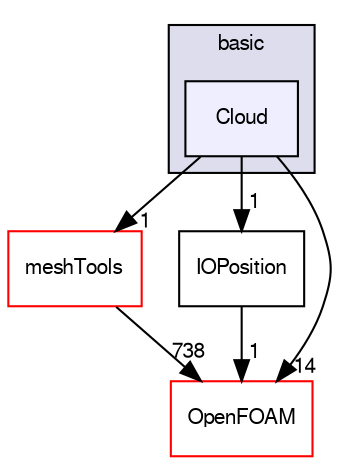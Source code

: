 digraph "src/lagrangian/basic/Cloud" {
  bgcolor=transparent;
  compound=true
  node [ fontsize="10", fontname="FreeSans"];
  edge [ labelfontsize="10", labelfontname="FreeSans"];
  subgraph clusterdir_584e0ab0901b4327f36f4285cac7f2f8 {
    graph [ bgcolor="#ddddee", pencolor="black", label="basic" fontname="FreeSans", fontsize="10", URL="dir_584e0ab0901b4327f36f4285cac7f2f8.html"]
  dir_3075538dd66b47ae8adde8b65985b4e5 [shape=box, label="Cloud", style="filled", fillcolor="#eeeeff", pencolor="black", URL="dir_3075538dd66b47ae8adde8b65985b4e5.html"];
  }
  dir_ae30ad0bef50cf391b24c614251bb9fd [shape=box label="meshTools" color="red" URL="dir_ae30ad0bef50cf391b24c614251bb9fd.html"];
  dir_237b2505d5f20944fef84be03b02c38d [shape=box label="IOPosition" URL="dir_237b2505d5f20944fef84be03b02c38d.html"];
  dir_c5473ff19b20e6ec4dfe5c310b3778a8 [shape=box label="OpenFOAM" color="red" URL="dir_c5473ff19b20e6ec4dfe5c310b3778a8.html"];
  dir_ae30ad0bef50cf391b24c614251bb9fd->dir_c5473ff19b20e6ec4dfe5c310b3778a8 [headlabel="738", labeldistance=1.5 headhref="dir_001586_001732.html"];
  dir_237b2505d5f20944fef84be03b02c38d->dir_c5473ff19b20e6ec4dfe5c310b3778a8 [headlabel="1", labeldistance=1.5 headhref="dir_001196_001732.html"];
  dir_3075538dd66b47ae8adde8b65985b4e5->dir_ae30ad0bef50cf391b24c614251bb9fd [headlabel="1", labeldistance=1.5 headhref="dir_001192_001586.html"];
  dir_3075538dd66b47ae8adde8b65985b4e5->dir_237b2505d5f20944fef84be03b02c38d [headlabel="1", labeldistance=1.5 headhref="dir_001192_001196.html"];
  dir_3075538dd66b47ae8adde8b65985b4e5->dir_c5473ff19b20e6ec4dfe5c310b3778a8 [headlabel="14", labeldistance=1.5 headhref="dir_001192_001732.html"];
}
